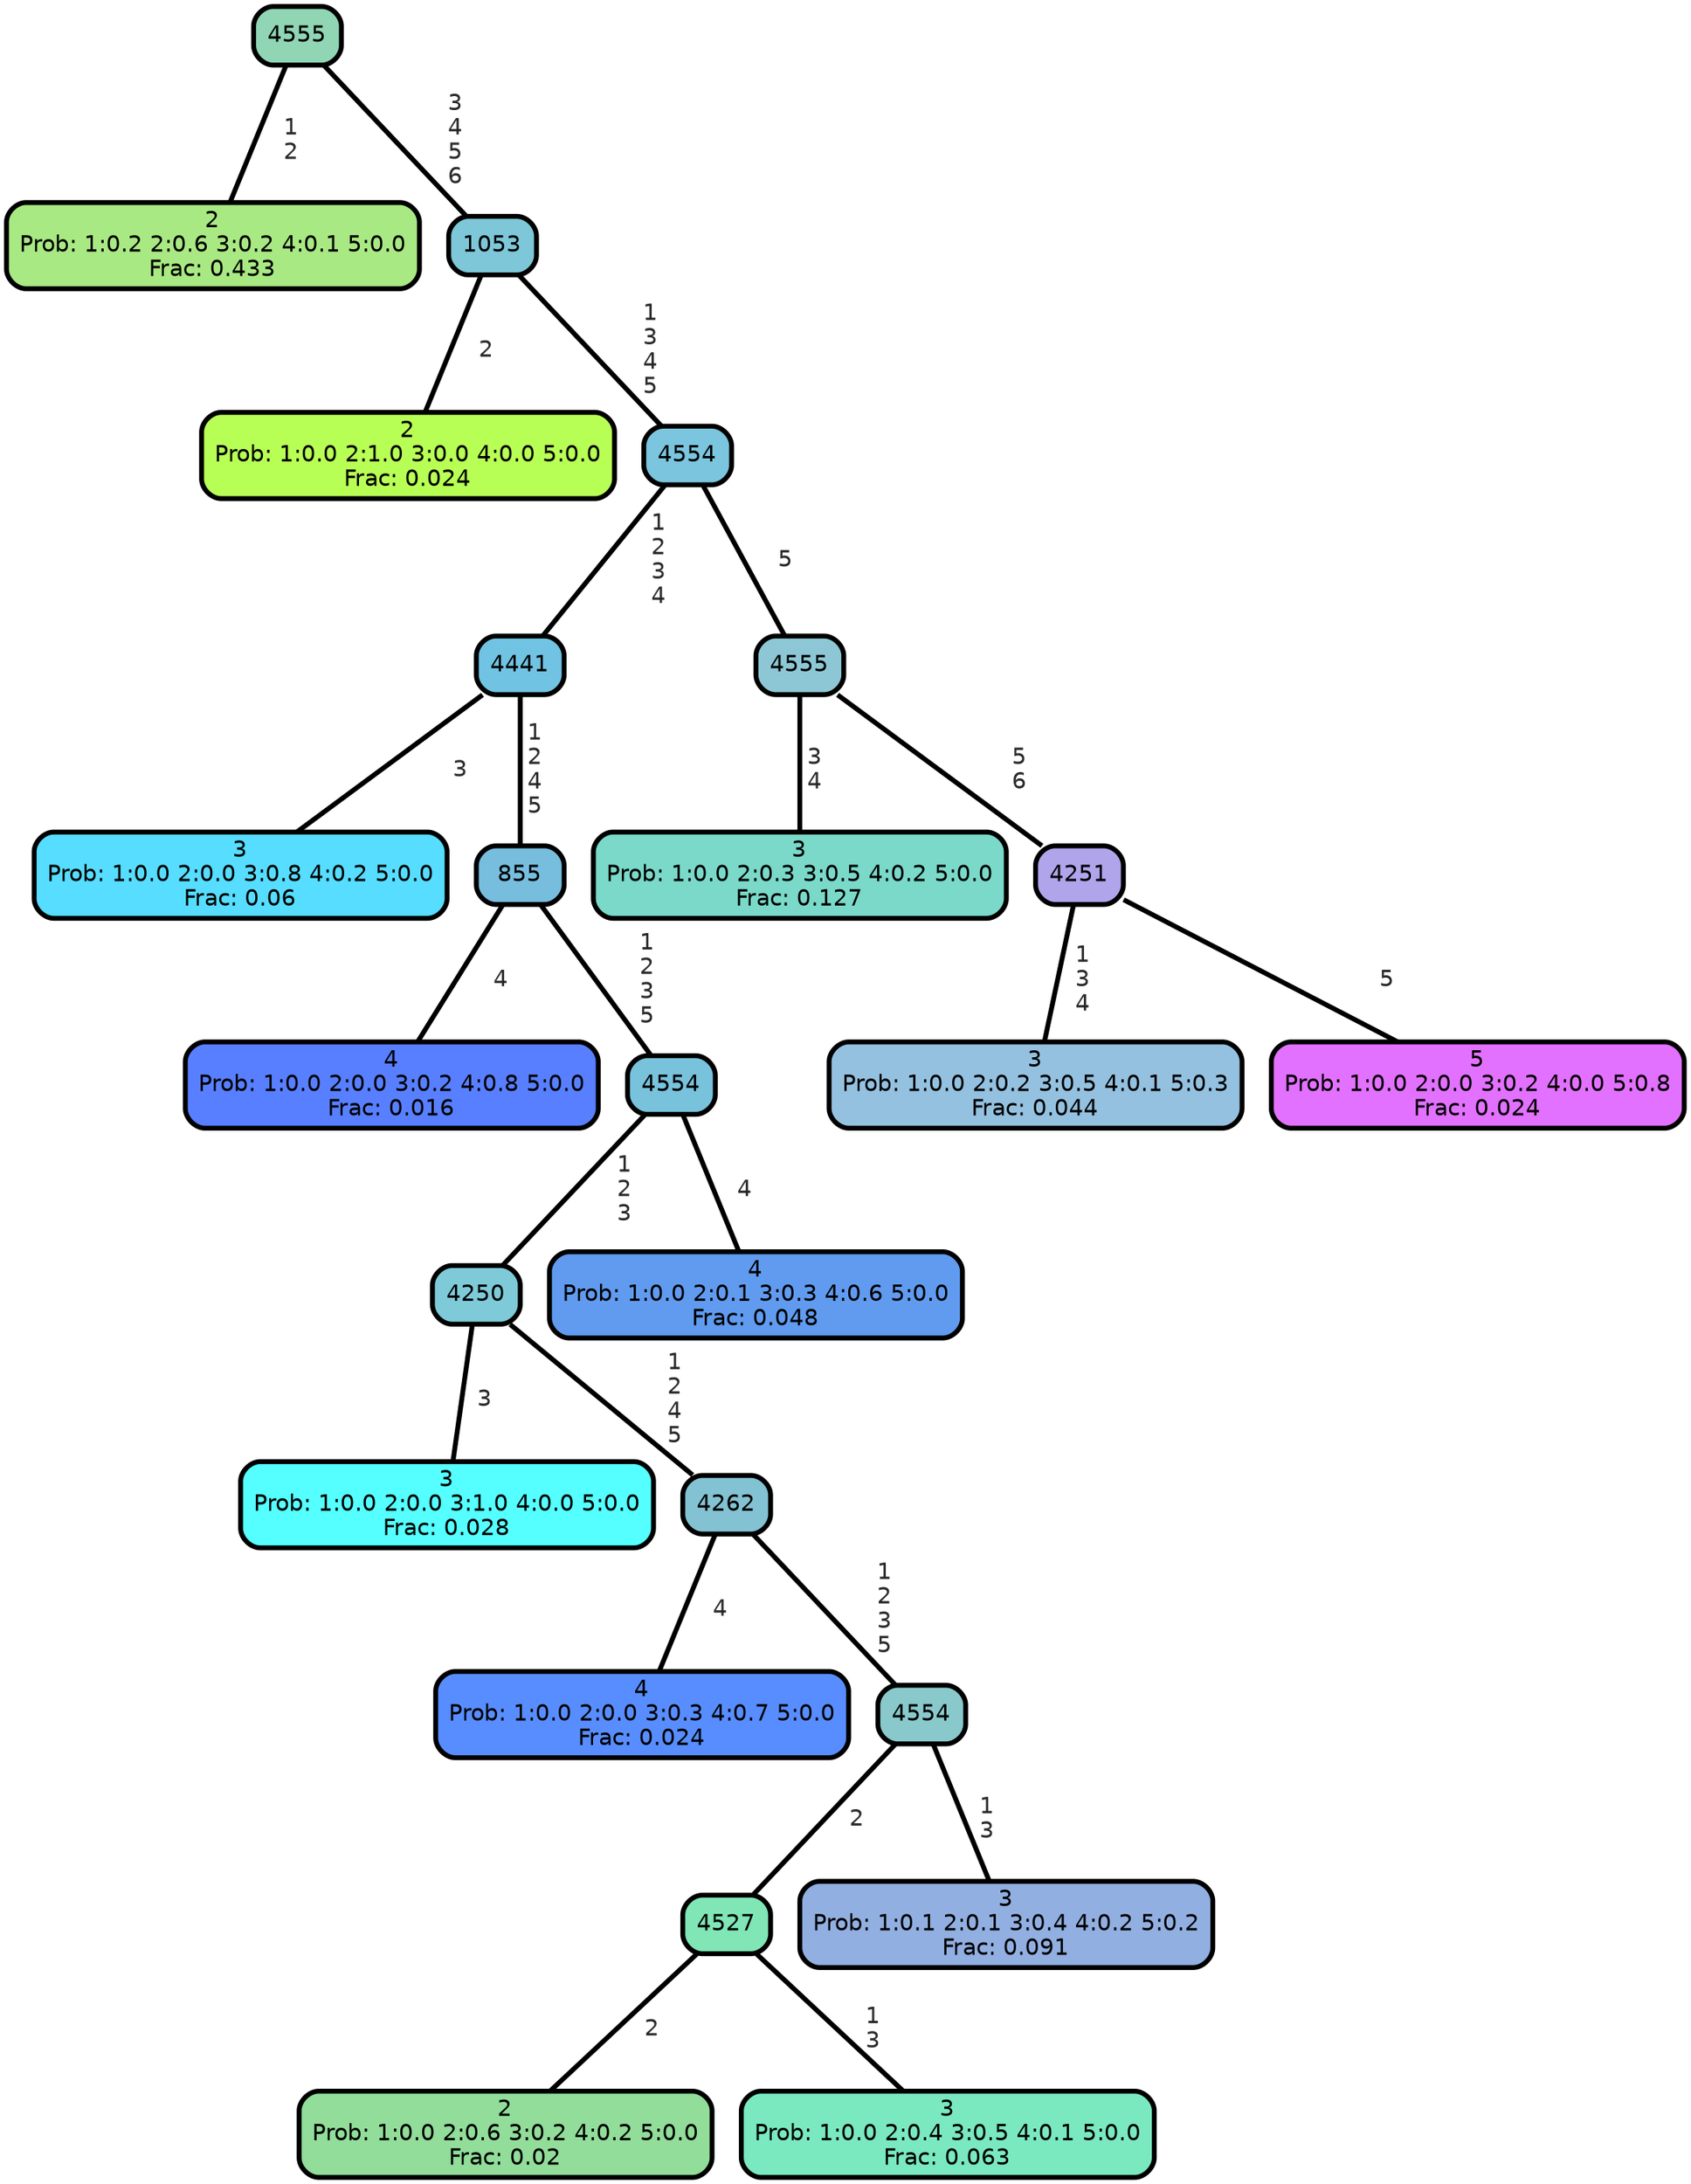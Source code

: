 graph Tree {
node [shape=box, style="filled, rounded",color="black",penwidth="3",fontcolor="black",                 fontname=helvetica] ;
graph [ranksep="0 equally", splines=straight,                 bgcolor=transparent, dpi=200] ;
edge [fontname=helvetica, fontweight=bold,fontcolor=grey14,color=black] ;
0 [label="2
Prob: 1:0.2 2:0.6 3:0.2 4:0.1 5:0.0
Frac: 0.433", fillcolor="#a9e983"] ;
1 [label="4555", fillcolor="#90d6b4"] ;
2 [label="2
Prob: 1:0.0 2:1.0 3:0.0 4:0.0 5:0.0
Frac: 0.024", fillcolor="#b8ff55"] ;
3 [label="1053", fillcolor="#7dc7d8"] ;
4 [label="3
Prob: 1:0.0 2:0.0 3:0.8 4:0.2 5:0.0
Frac: 0.06", fillcolor="#56ddff"] ;
5 [label="4441", fillcolor="#71c3e3"] ;
6 [label="4
Prob: 1:0.0 2:0.0 3:0.2 4:0.8 5:0.0
Frac: 0.016", fillcolor="#587fff"] ;
7 [label="855", fillcolor="#77bede"] ;
8 [label="3
Prob: 1:0.0 2:0.0 3:1.0 4:0.0 5:0.0
Frac: 0.028", fillcolor="#55ffff"] ;
9 [label="4250", fillcolor="#7ecad8"] ;
10 [label="4
Prob: 1:0.0 2:0.0 3:0.3 4:0.7 5:0.0
Frac: 0.024", fillcolor="#588dff"] ;
11 [label="4262", fillcolor="#83c2d2"] ;
12 [label="2
Prob: 1:0.0 2:0.6 3:0.2 4:0.2 5:0.0
Frac: 0.02", fillcolor="#91dd99"] ;
13 [label="4527", fillcolor="#80e6b6"] ;
14 [label="3
Prob: 1:0.0 2:0.4 3:0.5 4:0.1 5:0.0
Frac: 0.063", fillcolor="#7ae9bf"] ;
15 [label="4554", fillcolor="#89c9cc"] ;
16 [label="3
Prob: 1:0.1 2:0.1 3:0.4 4:0.2 5:0.2
Frac: 0.091", fillcolor="#92afe1"] ;
17 [label="4554", fillcolor="#78c2dc"] ;
18 [label="4
Prob: 1:0.0 2:0.1 3:0.3 4:0.6 5:0.0
Frac: 0.048", fillcolor="#609bf0"] ;
19 [label="4554", fillcolor="#7bc5de"] ;
20 [label="3
Prob: 1:0.0 2:0.3 3:0.5 4:0.2 5:0.0
Frac: 0.127", fillcolor="#7ad9c9"] ;
21 [label="4555", fillcolor="#8dc7d5"] ;
22 [label="3
Prob: 1:0.0 2:0.2 3:0.5 4:0.1 5:0.3
Frac: 0.044", fillcolor="#95c1e0"] ;
23 [label="4251", fillcolor="#b0a5eb"] ;
24 [label="5
Prob: 1:0.0 2:0.0 3:0.2 4:0.0 5:0.8
Frac: 0.024", fillcolor="#e271ff"] ;
1 -- 0 [label=" 1\n 2",penwidth=3] ;
1 -- 3 [label=" 3\n 4\n 5\n 6",penwidth=3] ;
3 -- 2 [label=" 2",penwidth=3] ;
3 -- 19 [label=" 1\n 3\n 4\n 5",penwidth=3] ;
5 -- 4 [label=" 3",penwidth=3] ;
5 -- 7 [label=" 1\n 2\n 4\n 5",penwidth=3] ;
7 -- 6 [label=" 4",penwidth=3] ;
7 -- 17 [label=" 1\n 2\n 3\n 5",penwidth=3] ;
9 -- 8 [label=" 3",penwidth=3] ;
9 -- 11 [label=" 1\n 2\n 4\n 5",penwidth=3] ;
11 -- 10 [label=" 4",penwidth=3] ;
11 -- 15 [label=" 1\n 2\n 3\n 5",penwidth=3] ;
13 -- 12 [label=" 2",penwidth=3] ;
13 -- 14 [label=" 1\n 3",penwidth=3] ;
15 -- 13 [label=" 2",penwidth=3] ;
15 -- 16 [label=" 1\n 3",penwidth=3] ;
17 -- 9 [label=" 1\n 2\n 3",penwidth=3] ;
17 -- 18 [label=" 4",penwidth=3] ;
19 -- 5 [label=" 1\n 2\n 3\n 4",penwidth=3] ;
19 -- 21 [label=" 5",penwidth=3] ;
21 -- 20 [label=" 3\n 4",penwidth=3] ;
21 -- 23 [label=" 5\n 6",penwidth=3] ;
23 -- 22 [label=" 1\n 3\n 4",penwidth=3] ;
23 -- 24 [label=" 5",penwidth=3] ;
{rank = same;}}